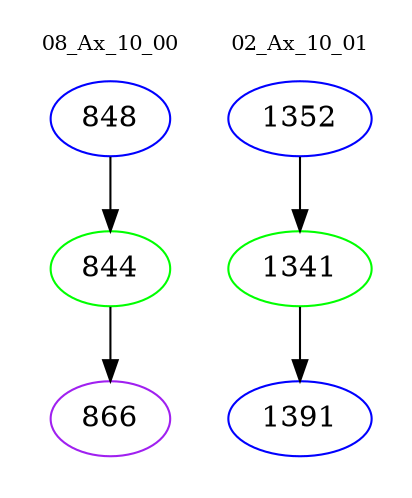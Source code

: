 digraph{
subgraph cluster_0 {
color = white
label = "08_Ax_10_00";
fontsize=10;
T0_848 [label="848", color="blue"]
T0_848 -> T0_844 [color="black"]
T0_844 [label="844", color="green"]
T0_844 -> T0_866 [color="black"]
T0_866 [label="866", color="purple"]
}
subgraph cluster_1 {
color = white
label = "02_Ax_10_01";
fontsize=10;
T1_1352 [label="1352", color="blue"]
T1_1352 -> T1_1341 [color="black"]
T1_1341 [label="1341", color="green"]
T1_1341 -> T1_1391 [color="black"]
T1_1391 [label="1391", color="blue"]
}
}
